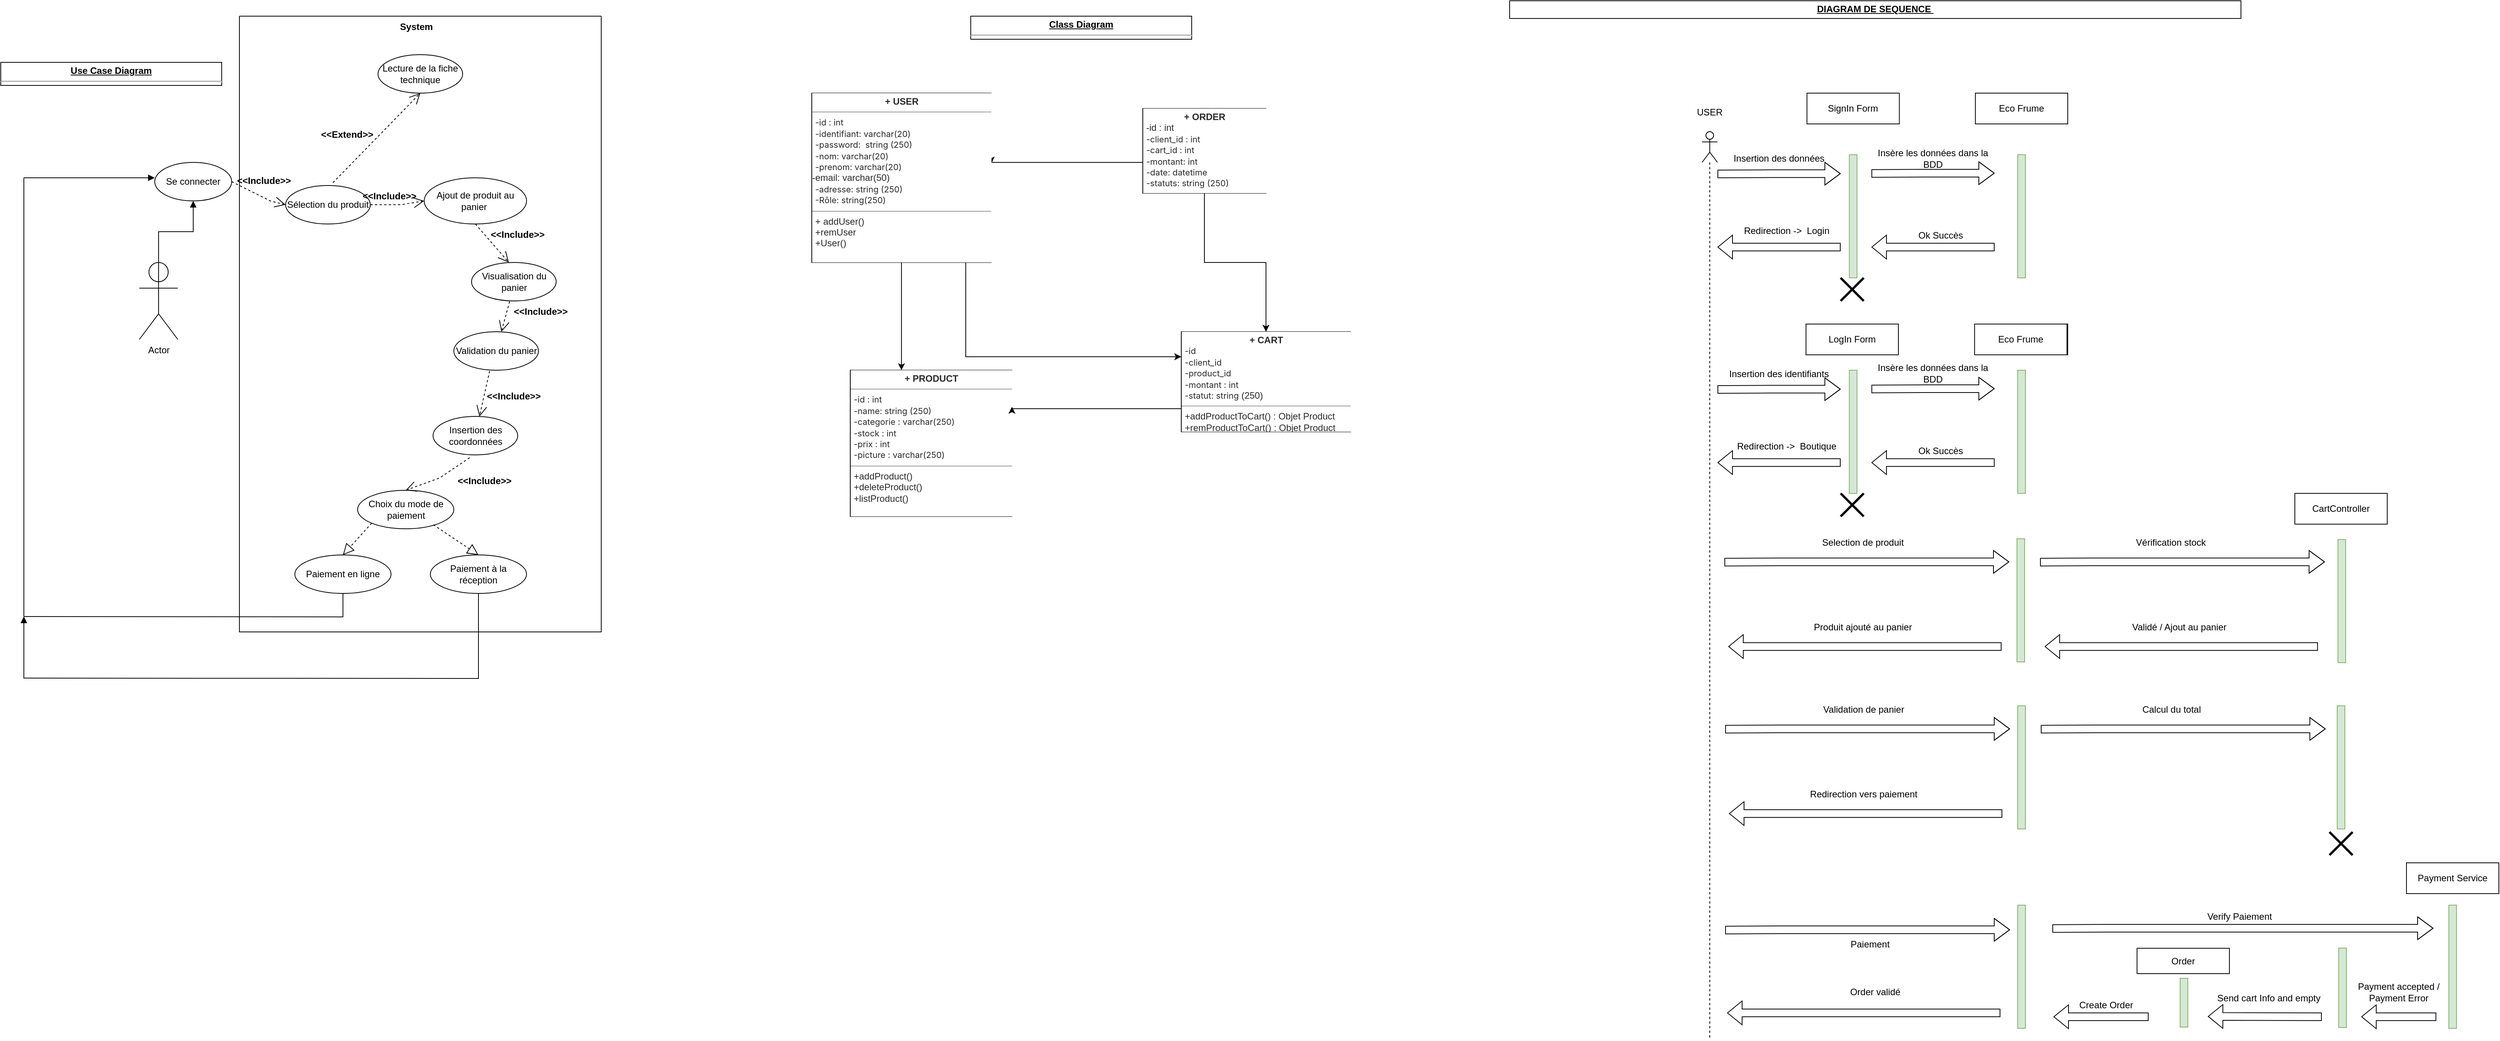 <mxfile>
    <diagram name="Page-1" id="rXNa6as-9l6Iz-WgA0iw">
        <mxGraphModel dx="2152" dy="462" grid="1" gridSize="10" guides="1" tooltips="1" connect="1" arrows="1" fold="1" page="1" pageScale="1" pageWidth="827" pageHeight="1169" math="0" shadow="0">
            <root>
                <mxCell id="0"/>
                <mxCell id="1" parent="0"/>
                <mxCell id="fHFDF4BuGWOHp9ei81d--2" value="Actor" style="shape=umlActor;verticalLabelPosition=bottom;verticalAlign=top;html=1;" parent="1" vertex="1">
                    <mxGeometry x="-610" y="390" width="50" height="100" as="geometry"/>
                </mxCell>
                <mxCell id="fHFDF4BuGWOHp9ei81d--3" value="Se connecter" style="ellipse;whiteSpace=wrap;html=1;" parent="1" vertex="1">
                    <mxGeometry x="-590" y="260" width="100" height="50" as="geometry"/>
                </mxCell>
                <mxCell id="fHFDF4BuGWOHp9ei81d--4" value="" style="endArrow=block;endFill=1;html=1;edgeStyle=orthogonalEdgeStyle;align=left;verticalAlign=top;rounded=0;entryX=0.5;entryY=1;entryDx=0;entryDy=0;exitX=0.5;exitY=0.5;exitDx=0;exitDy=0;exitPerimeter=0;" parent="1" source="fHFDF4BuGWOHp9ei81d--2" target="fHFDF4BuGWOHp9ei81d--3" edge="1">
                    <mxGeometry x="1" y="-509" relative="1" as="geometry">
                        <mxPoint x="-580" y="540" as="sourcePoint"/>
                        <mxPoint x="-420" y="540" as="targetPoint"/>
                        <mxPoint x="370" y="-159" as="offset"/>
                    </mxGeometry>
                </mxCell>
                <mxCell id="fHFDF4BuGWOHp9ei81d--6" value="" style="swimlane;startSize=0;fontStyle=1" parent="1" vertex="1">
                    <mxGeometry x="-480" y="70" width="470" height="800" as="geometry"/>
                </mxCell>
                <mxCell id="fHFDF4BuGWOHp9ei81d--7" value="&lt;&lt;Include&gt;&gt;" style="text;align=center;fontStyle=1;verticalAlign=middle;spacingLeft=3;spacingRight=3;strokeColor=none;rotatable=0;points=[[0,0.5],[1,0.5]];portConstraint=eastwest;" parent="fHFDF4BuGWOHp9ei81d--6" vertex="1">
                    <mxGeometry x="-8" y="200" width="80" height="26" as="geometry"/>
                </mxCell>
                <mxCell id="fHFDF4BuGWOHp9ei81d--8" value="System" style="text;align=center;fontStyle=1;verticalAlign=middle;spacingLeft=3;spacingRight=3;strokeColor=none;rotatable=0;points=[[0,0.5],[1,0.5]];portConstraint=eastwest;" parent="fHFDF4BuGWOHp9ei81d--6" vertex="1">
                    <mxGeometry x="190" width="80" height="26" as="geometry"/>
                </mxCell>
                <mxCell id="fHFDF4BuGWOHp9ei81d--9" value="Ajout de produit au panier&amp;nbsp;" style="ellipse;whiteSpace=wrap;html=1;" parent="fHFDF4BuGWOHp9ei81d--6" vertex="1">
                    <mxGeometry x="240" y="210" width="133" height="60" as="geometry"/>
                </mxCell>
                <mxCell id="fHFDF4BuGWOHp9ei81d--10" value="Visualisation du panier" style="ellipse;whiteSpace=wrap;html=1;" parent="fHFDF4BuGWOHp9ei81d--6" vertex="1">
                    <mxGeometry x="301.5" y="320" width="110" height="50" as="geometry"/>
                </mxCell>
                <mxCell id="fHFDF4BuGWOHp9ei81d--11" value="Validation du panier" style="ellipse;whiteSpace=wrap;html=1;" parent="fHFDF4BuGWOHp9ei81d--6" vertex="1">
                    <mxGeometry x="278.5" y="410" width="110" height="50" as="geometry"/>
                </mxCell>
                <mxCell id="fHFDF4BuGWOHp9ei81d--12" value="Insertion des coordonnées" style="ellipse;whiteSpace=wrap;html=1;" parent="fHFDF4BuGWOHp9ei81d--6" vertex="1">
                    <mxGeometry x="251.5" y="520" width="110" height="50" as="geometry"/>
                </mxCell>
                <mxCell id="fHFDF4BuGWOHp9ei81d--13" value="&lt;&lt;Extend&gt;&gt;" style="text;align=center;fontStyle=1;verticalAlign=middle;spacingLeft=3;spacingRight=3;strokeColor=none;rotatable=0;points=[[0,0.5],[1,0.5]];portConstraint=eastwest;" parent="fHFDF4BuGWOHp9ei81d--6" vertex="1">
                    <mxGeometry x="100" y="140" width="80" height="26" as="geometry"/>
                </mxCell>
                <mxCell id="fHFDF4BuGWOHp9ei81d--14" value="Lecture de la fiche technique" style="ellipse;whiteSpace=wrap;html=1;" parent="fHFDF4BuGWOHp9ei81d--6" vertex="1">
                    <mxGeometry x="180" y="50" width="110" height="50" as="geometry"/>
                </mxCell>
                <mxCell id="fHFDF4BuGWOHp9ei81d--15" value="" style="endArrow=open;endSize=12;dashed=1;html=1;rounded=0;entryX=0.5;entryY=1;entryDx=0;entryDy=0;exitX=0.559;exitY=-0.073;exitDx=0;exitDy=0;exitPerimeter=0;" parent="fHFDF4BuGWOHp9ei81d--6" source="fHFDF4BuGWOHp9ei81d--20" target="fHFDF4BuGWOHp9ei81d--14" edge="1">
                    <mxGeometry x="-1" y="616" width="160" relative="1" as="geometry">
                        <mxPoint x="338.5" y="180" as="sourcePoint"/>
                        <mxPoint x="240" y="145" as="targetPoint"/>
                        <mxPoint x="638" y="-140" as="offset"/>
                    </mxGeometry>
                </mxCell>
                <mxCell id="fHFDF4BuGWOHp9ei81d--16" value="&lt;&lt;Include&gt;&gt;" style="text;align=center;fontStyle=1;verticalAlign=middle;spacingLeft=3;spacingRight=3;strokeColor=none;rotatable=0;points=[[0,0.5],[1,0.5]];portConstraint=eastwest;" parent="fHFDF4BuGWOHp9ei81d--6" vertex="1">
                    <mxGeometry x="351.5" y="370" width="80" height="26" as="geometry"/>
                </mxCell>
                <mxCell id="fHFDF4BuGWOHp9ei81d--17" value="&lt;&lt;Include&gt;&gt;" style="text;align=center;fontStyle=1;verticalAlign=middle;spacingLeft=3;spacingRight=3;strokeColor=none;rotatable=0;points=[[0,0.5],[1,0.5]];portConstraint=eastwest;" parent="fHFDF4BuGWOHp9ei81d--6" vertex="1">
                    <mxGeometry x="316.5" y="480" width="80" height="26" as="geometry"/>
                </mxCell>
                <mxCell id="fHFDF4BuGWOHp9ei81d--18" value="&lt;&lt;Include&gt;&gt;" style="text;align=center;fontStyle=1;verticalAlign=middle;spacingLeft=3;spacingRight=3;strokeColor=none;rotatable=0;points=[[0,0.5],[1,0.5]];portConstraint=eastwest;" parent="fHFDF4BuGWOHp9ei81d--6" vertex="1">
                    <mxGeometry x="278.5" y="590" width="80" height="26" as="geometry"/>
                </mxCell>
                <mxCell id="fHFDF4BuGWOHp9ei81d--19" value="Choix du mode de paiement" style="ellipse;whiteSpace=wrap;html=1;" parent="fHFDF4BuGWOHp9ei81d--6" vertex="1">
                    <mxGeometry x="153.5" y="616" width="125" height="50" as="geometry"/>
                </mxCell>
                <mxCell id="fHFDF4BuGWOHp9ei81d--20" value="Sélection du produit" style="ellipse;whiteSpace=wrap;html=1;" parent="fHFDF4BuGWOHp9ei81d--6" vertex="1">
                    <mxGeometry x="60" y="220" width="110" height="50" as="geometry"/>
                </mxCell>
                <mxCell id="fHFDF4BuGWOHp9ei81d--21" value="&lt;&lt;Include&gt;&gt;" style="text;align=center;fontStyle=1;verticalAlign=middle;spacingLeft=3;spacingRight=3;strokeColor=none;rotatable=0;points=[[0,0.5],[1,0.5]];portConstraint=eastwest;" parent="fHFDF4BuGWOHp9ei81d--6" vertex="1">
                    <mxGeometry x="170" y="230" width="50" height="6" as="geometry"/>
                </mxCell>
                <mxCell id="fHFDF4BuGWOHp9ei81d--22" value="Paiement en ligne" style="ellipse;whiteSpace=wrap;html=1;" parent="fHFDF4BuGWOHp9ei81d--6" vertex="1">
                    <mxGeometry x="72" y="700" width="125" height="50" as="geometry"/>
                </mxCell>
                <mxCell id="fHFDF4BuGWOHp9ei81d--23" value="Paiement à la réception" style="ellipse;whiteSpace=wrap;html=1;" parent="fHFDF4BuGWOHp9ei81d--6" vertex="1">
                    <mxGeometry x="248" y="700" width="125" height="50" as="geometry"/>
                </mxCell>
                <mxCell id="fHFDF4BuGWOHp9ei81d--24" value="" style="endArrow=none;html=1;edgeStyle=orthogonalEdgeStyle;rounded=0;entryX=0.5;entryY=1;entryDx=0;entryDy=0;" parent="fHFDF4BuGWOHp9ei81d--6" target="fHFDF4BuGWOHp9ei81d--22" edge="1">
                    <mxGeometry relative="1" as="geometry">
                        <mxPoint x="-280" y="780" as="sourcePoint"/>
                        <mxPoint x="137" y="780" as="targetPoint"/>
                    </mxGeometry>
                </mxCell>
                <mxCell id="fHFDF4BuGWOHp9ei81d--25" value="" style="endArrow=block;dashed=1;endFill=0;endSize=12;html=1;rounded=0;entryX=0.5;entryY=0;entryDx=0;entryDy=0;exitX=0;exitY=1;exitDx=0;exitDy=0;" parent="fHFDF4BuGWOHp9ei81d--6" source="fHFDF4BuGWOHp9ei81d--19" target="fHFDF4BuGWOHp9ei81d--22" edge="1">
                    <mxGeometry width="160" relative="1" as="geometry">
                        <mxPoint x="54.5" y="680" as="sourcePoint"/>
                        <mxPoint x="214.5" y="680" as="targetPoint"/>
                    </mxGeometry>
                </mxCell>
                <mxCell id="fHFDF4BuGWOHp9ei81d--26" value="" style="endArrow=block;dashed=1;endFill=0;endSize=12;html=1;rounded=0;entryX=0.5;entryY=0;entryDx=0;entryDy=0;exitX=0.787;exitY=0.895;exitDx=0;exitDy=0;exitPerimeter=0;" parent="fHFDF4BuGWOHp9ei81d--6" source="fHFDF4BuGWOHp9ei81d--19" target="fHFDF4BuGWOHp9ei81d--23" edge="1">
                    <mxGeometry width="160" relative="1" as="geometry">
                        <mxPoint x="181.241" y="668.449" as="sourcePoint"/>
                        <mxPoint x="144.5" y="710" as="targetPoint"/>
                    </mxGeometry>
                </mxCell>
                <mxCell id="fHFDF4BuGWOHp9ei81d--27" value="" style="endArrow=open;endSize=12;dashed=1;html=1;rounded=0;exitX=1;exitY=0.5;exitDx=0;exitDy=0;entryX=0;entryY=0.5;entryDx=0;entryDy=0;" parent="fHFDF4BuGWOHp9ei81d--6" source="fHFDF4BuGWOHp9ei81d--20" target="fHFDF4BuGWOHp9ei81d--9" edge="1">
                    <mxGeometry x="0.209" y="-22" width="160" relative="1" as="geometry">
                        <mxPoint x="91.5" y="340" as="sourcePoint"/>
                        <mxPoint x="251.5" y="340" as="targetPoint"/>
                        <Array as="points">
                            <mxPoint x="210" y="245"/>
                        </Array>
                        <mxPoint as="offset"/>
                    </mxGeometry>
                </mxCell>
                <mxCell id="fHFDF4BuGWOHp9ei81d--28" value="" style="endArrow=open;endSize=12;dashed=1;html=1;rounded=0;exitX=0.5;exitY=1;exitDx=0;exitDy=0;entryX=0.441;entryY=0;entryDx=0;entryDy=0;entryPerimeter=0;" parent="fHFDF4BuGWOHp9ei81d--6" source="fHFDF4BuGWOHp9ei81d--9" target="fHFDF4BuGWOHp9ei81d--10" edge="1">
                    <mxGeometry width="160" relative="1" as="geometry">
                        <mxPoint x="213" y="300" as="sourcePoint"/>
                        <mxPoint x="373" y="300" as="targetPoint"/>
                    </mxGeometry>
                </mxCell>
                <mxCell id="fHFDF4BuGWOHp9ei81d--29" value="" style="endArrow=open;endSize=12;dashed=1;html=1;rounded=0;exitX=0.45;exitY=1.013;exitDx=0;exitDy=0;entryX=0.441;entryY=0;entryDx=0;entryDy=0;entryPerimeter=0;exitPerimeter=0;" parent="fHFDF4BuGWOHp9ei81d--6" source="fHFDF4BuGWOHp9ei81d--10" edge="1">
                    <mxGeometry width="160" relative="1" as="geometry">
                        <mxPoint x="296.75" y="360" as="sourcePoint"/>
                        <mxPoint x="340.26" y="410" as="targetPoint"/>
                    </mxGeometry>
                </mxCell>
                <mxCell id="fHFDF4BuGWOHp9ei81d--30" value="&lt;&lt;Include&gt;&gt;" style="text;align=center;fontStyle=1;verticalAlign=middle;spacingLeft=3;spacingRight=3;strokeColor=none;rotatable=0;points=[[0,0.5],[1,0.5]];portConstraint=eastwest;" parent="fHFDF4BuGWOHp9ei81d--6" vertex="1">
                    <mxGeometry x="321.5" y="270" width="80" height="26" as="geometry"/>
                </mxCell>
                <mxCell id="fHFDF4BuGWOHp9ei81d--31" value="" style="endArrow=open;endSize=12;dashed=1;html=1;rounded=0;entryX=0.548;entryY=0.006;entryDx=0;entryDy=0;entryPerimeter=0;exitX=0.423;exitY=1.021;exitDx=0;exitDy=0;exitPerimeter=0;" parent="fHFDF4BuGWOHp9ei81d--6" source="fHFDF4BuGWOHp9ei81d--11" target="fHFDF4BuGWOHp9ei81d--12" edge="1">
                    <mxGeometry width="160" relative="1" as="geometry">
                        <mxPoint x="-50" y="570" as="sourcePoint"/>
                        <mxPoint x="110" y="570" as="targetPoint"/>
                    </mxGeometry>
                </mxCell>
                <mxCell id="fHFDF4BuGWOHp9ei81d--32" value="" style="endArrow=open;endSize=12;dashed=1;html=1;rounded=0;entryX=0.5;entryY=0;entryDx=0;entryDy=0;exitX=0.433;exitY=1.073;exitDx=0;exitDy=0;exitPerimeter=0;" parent="fHFDF4BuGWOHp9ei81d--6" source="fHFDF4BuGWOHp9ei81d--12" target="fHFDF4BuGWOHp9ei81d--19" edge="1">
                    <mxGeometry width="160" relative="1" as="geometry">
                        <mxPoint x="67" y="580" as="sourcePoint"/>
                        <mxPoint x="227" y="580" as="targetPoint"/>
                        <Array as="points">
                            <mxPoint x="260" y="600"/>
                        </Array>
                    </mxGeometry>
                </mxCell>
                <mxCell id="fHFDF4BuGWOHp9ei81d--33" value="&lt;p style=&quot;margin:0px;margin-top:4px;text-align:center;text-decoration:underline;&quot;&gt;&lt;b&gt;Use Case Diagram&lt;/b&gt;&lt;/p&gt;&lt;hr&gt;&lt;span style=&quot;color: rgba(0, 0, 0, 0); font-family: monospace; font-size: 0px;&quot;&gt;%3CmxGraphModel%3E%3Croot%3E%3CmxCell%20id%3D%220%22%2F%3E%3CmxCell%20id%3D%221%22%20parent%3D%220%22%2F%3E%3CmxCell%20id%3D%222%22%20value%3D%22%26lt%3B%26lt%3BInclude%26gt%3B%26gt%3B%22%20style%3D%22text%3Balign%3Dcenter%3BfontStyle%3D1%3BverticalAlign%3Dmiddle%3BspacingLeft%3D3%3BspacingRight%3D3%3BstrokeColor%3Dnone%3Brotatable%3D0%3Bpoints%3D%5B%5B0%2C0.5%5D%2C%5B1%2C0.5%5D%5D%3BportConstraint%3Deastwest%3B%22%20vertex%3D%221%22%20parent%3D%221%22%3E%3CmxGeometry%20x%3D%22-128.5%22%20y%3D%22440%22%20width%3D%2280%22%20height%3D%2226%22%20as%3D%22geometry%22%2F%3E%3C%2FmxCell%3E%3C%2Froot%3E%3C%2FmxGraphModel%3Er&lt;/span&gt;&lt;p style=&quot;margin:0px;margin-left:8px;&quot;&gt;&lt;span style=&quot;color: rgba(0, 0, 0, 0); font-family: monospace; font-size: 0px;&quot;&gt;%3CmxGraphModel%3E%3Croot%3E%3CmxCell%20id%3D%220%22%2F%3E%3CmxCell%20id%3D%221%22%20parent%3D%220%22%2F%3E%3CmxCell%20id%3D%222%22%20value%3D%22%26lt%3B%26lt%3BInclude%26gt%3B%26gt%3B%22%20style%3D%22text%3Balign%3Dcenter%3BfontStyle%3D1%3BverticalAlign%3Dmiddle%3BspacingLeft%3D3%3BspacingRight%3D3%3BstrokeColor%3Dnone%3Brotatable%3D0%3Bpoints%3D%5B%5B0%2C0.5%5D%2C%5B1%2C0.5%5D%5D%3BportConstraint%3Deastwest%3B%22%20vertex%3D%221%22%20parent%3D%221%22%3E%3CmxGeometry%20x%3D%22-128.5%22%20y%3D%22440%22%20width%3D%2280%22%20height%3D%2226%22%20as%3D%22geometry%22%2F%3E%3C%2FmxCell%3E%3C%2Froot%3E%3C%2FmxGraphModel%3E&lt;/span&gt;&lt;br&gt;&lt;/p&gt;" style="verticalAlign=top;align=left;overflow=fill;fontSize=12;fontFamily=Helvetica;html=1;" parent="1" vertex="1">
                    <mxGeometry x="-790" y="130" width="287" height="30" as="geometry"/>
                </mxCell>
                <mxCell id="fHFDF4BuGWOHp9ei81d--34" value="" style="endArrow=none;html=1;edgeStyle=orthogonalEdgeStyle;rounded=0;" parent="1" edge="1">
                    <mxGeometry relative="1" as="geometry">
                        <mxPoint x="-760" y="850" as="sourcePoint"/>
                        <mxPoint x="-760" y="280" as="targetPoint"/>
                    </mxGeometry>
                </mxCell>
                <mxCell id="fHFDF4BuGWOHp9ei81d--35" value="" style="endArrow=block;endFill=1;html=1;edgeStyle=orthogonalEdgeStyle;align=left;verticalAlign=top;rounded=0;" parent="1" edge="1">
                    <mxGeometry x="-0.765" y="-20" relative="1" as="geometry">
                        <mxPoint x="-760" y="280" as="sourcePoint"/>
                        <mxPoint x="-590" y="280" as="targetPoint"/>
                        <mxPoint as="offset"/>
                    </mxGeometry>
                </mxCell>
                <mxCell id="fHFDF4BuGWOHp9ei81d--36" value="" style="endArrow=none;html=1;edgeStyle=orthogonalEdgeStyle;rounded=0;entryX=0.5;entryY=1;entryDx=0;entryDy=0;" parent="1" target="fHFDF4BuGWOHp9ei81d--23" edge="1">
                    <mxGeometry relative="1" as="geometry">
                        <mxPoint x="-760" y="930" as="sourcePoint"/>
                        <mxPoint x="-140" y="950" as="targetPoint"/>
                    </mxGeometry>
                </mxCell>
                <mxCell id="fHFDF4BuGWOHp9ei81d--37" value="" style="endArrow=block;endFill=1;html=1;edgeStyle=orthogonalEdgeStyle;align=left;verticalAlign=top;rounded=0;" parent="1" edge="1">
                    <mxGeometry x="-1" relative="1" as="geometry">
                        <mxPoint x="-755" y="930" as="sourcePoint"/>
                        <mxPoint x="-760" y="850" as="targetPoint"/>
                        <Array as="points">
                            <mxPoint x="-760" y="930"/>
                        </Array>
                    </mxGeometry>
                </mxCell>
                <mxCell id="fHFDF4BuGWOHp9ei81d--38" value="" style="endArrow=open;endSize=12;dashed=1;html=1;rounded=0;exitX=1;exitY=0.5;exitDx=0;exitDy=0;entryX=0;entryY=0.5;entryDx=0;entryDy=0;" parent="1" source="fHFDF4BuGWOHp9ei81d--3" target="fHFDF4BuGWOHp9ei81d--20" edge="1">
                    <mxGeometry width="160" relative="1" as="geometry">
                        <mxPoint x="-660" y="480" as="sourcePoint"/>
                        <mxPoint x="-500" y="480" as="targetPoint"/>
                        <Array as="points">
                            <mxPoint x="-440" y="310"/>
                        </Array>
                    </mxGeometry>
                </mxCell>
                <mxCell id="fHFDF4BuGWOHp9ei81d--41" value="&lt;p style=&quot;margin:0px;margin-top:4px;text-align:center;text-decoration:underline;&quot;&gt;&lt;b&gt;Class Diagram&lt;/b&gt;&lt;/p&gt;&lt;hr&gt;&lt;span style=&quot;color: rgba(0, 0, 0, 0); font-family: monospace; font-size: 0px;&quot;&gt;%3CmxGraphModel%3E%3Croot%3E%3CmxCell%20id%3D%220%22%2F%3E%3CmxCell%20id%3D%221%22%20parent%3D%220%22%2F%3E%3CmxCell%20id%3D%222%22%20value%3D%22%26lt%3B%26lt%3BInclude%26gt%3B%26gt%3B%22%20style%3D%22text%3Balign%3Dcenter%3BfontStyle%3D1%3BverticalAlign%3Dmiddle%3BspacingLeft%3D3%3BspacingRight%3D3%3BstrokeColor%3Dnone%3Brotatable%3D0%3Bpoints%3D%5B%5B0%2C0.5%5D%2C%5B1%2C0.5%5D%5D%3BportConstraint%3Deastwest%3B%22%20vertex%3D%221%22%20parent%3D%221%22%3E%3CmxGeometry%20x%3D%22-128.5%22%20y%3D%22440%22%20width%3D%2280%22%20height%3D%2226%22%20as%3D%22geometry%22%2F%3E%3C%2FmxCell%3E%3C%2Froot%3E%3C%2FmxGraphModel%3Er&lt;/span&gt;&lt;p style=&quot;margin:0px;margin-left:8px;&quot;&gt;&lt;span style=&quot;color: rgba(0, 0, 0, 0); font-family: monospace; font-size: 0px;&quot;&gt;%3CmxGraphModel%3E%3Croot%3E%3CmxCell%20id%3D%220%22%2F%3E%3CmxCell%20id%3D%221%22%20parent%3D%220%22%2F%3E%3CmxCell%20id%3D%222%22%20value%3D%22%26lt%3B%26lt%3BInclude%26gt%3B%26gt%3B%22%20style%3D%22text%3Balign%3Dcenter%3BfontStyle%3D1%3BverticalAlign%3Dmiddle%3BspacingLeft%3D3%3BspacingRight%3D3%3BstrokeColor%3Dnone%3Brotatable%3D0%3Bpoints%3D%5B%5B0%2C0.5%5D%2C%5B1%2C0.5%5D%5D%3BportConstraint%3Deastwest%3B%22%20vertex%3D%221%22%20parent%3D%221%22%3E%3CmxGeometry%20x%3D%22-128.5%22%20y%3D%22440%22%20width%3D%2280%22%20height%3D%2226%22%20as%3D%22geometry%22%2F%3E%3C%2FmxCell%3E%3C%2Froot%3E%3C%2FmxGraphModel%3E&lt;/span&gt;&lt;br&gt;&lt;/p&gt;" style="verticalAlign=top;align=left;overflow=fill;fontSize=12;fontFamily=Helvetica;html=1;" parent="1" vertex="1">
                    <mxGeometry x="470" y="70" width="287" height="30" as="geometry"/>
                </mxCell>
                <mxCell id="fHFDF4BuGWOHp9ei81d--52" style="edgeStyle=orthogonalEdgeStyle;rounded=0;orthogonalLoop=1;jettySize=auto;html=1;" parent="1" source="fHFDF4BuGWOHp9ei81d--42" target="fHFDF4BuGWOHp9ei81d--49" edge="1">
                    <mxGeometry relative="1" as="geometry"/>
                </mxCell>
                <mxCell id="fHFDF4BuGWOHp9ei81d--53" style="edgeStyle=orthogonalEdgeStyle;rounded=0;orthogonalLoop=1;jettySize=auto;html=1;entryX=1.001;entryY=0.416;entryDx=0;entryDy=0;entryPerimeter=0;" parent="1" source="fHFDF4BuGWOHp9ei81d--42" target="fHFDF4BuGWOHp9ei81d--45" edge="1">
                    <mxGeometry relative="1" as="geometry">
                        <mxPoint x="503.5" y="260" as="targetPoint"/>
                        <Array as="points">
                            <mxPoint x="496.5" y="260"/>
                        </Array>
                    </mxGeometry>
                </mxCell>
                <mxCell id="fHFDF4BuGWOHp9ei81d--42" value="&lt;p style=&quot;margin:0px;margin-top:4px;text-align:center;&quot;&gt;&lt;b&gt;+ ORDER&lt;/b&gt;&lt;/p&gt;&lt;p style=&quot;border-color: var(--border-color); margin: 0px 0px 0px 4px;&quot;&gt;-id : int&lt;/p&gt;&lt;p style=&quot;border-color: var(--border-color); margin: 0px 0px 0px 4px;&quot;&gt;&lt;span style=&quot;border-color: var(--border-color); font-family: -apple-system, BlinkMacSystemFont, &amp;quot;Segoe UI&amp;quot;, system-ui, &amp;quot;Apple Color Emoji&amp;quot;, &amp;quot;Segoe UI Emoji&amp;quot;, &amp;quot;Segoe UI Web&amp;quot;, sans-serif; font-size: 11px;&quot;&gt;-client_id : int&lt;/span&gt;&lt;/p&gt;&lt;p style=&quot;border-color: var(--border-color); margin: 0px 0px 0px 4px;&quot;&gt;&lt;span style=&quot;border-color: var(--border-color); font-family: -apple-system, BlinkMacSystemFont, &amp;quot;Segoe UI&amp;quot;, system-ui, &amp;quot;Apple Color Emoji&amp;quot;, &amp;quot;Segoe UI Emoji&amp;quot;, &amp;quot;Segoe UI Web&amp;quot;, sans-serif; font-size: 11px;&quot;&gt;-cart_id : int&lt;/span&gt;&lt;/p&gt;&lt;p style=&quot;border-color: var(--border-color); margin: 0px 0px 0px 4px;&quot;&gt;&lt;span style=&quot;border-color: var(--border-color); font-family: -apple-system, BlinkMacSystemFont, &amp;quot;Segoe UI&amp;quot;, system-ui, &amp;quot;Apple Color Emoji&amp;quot;, &amp;quot;Segoe UI Emoji&amp;quot;, &amp;quot;Segoe UI Web&amp;quot;, sans-serif; font-size: 11px;&quot;&gt;-montant: int&lt;/span&gt;&lt;/p&gt;&lt;p style=&quot;border-color: var(--border-color); margin: 0px 0px 0px 4px;&quot;&gt;&lt;font face=&quot;-apple-system, BlinkMacSystemFont, Segoe UI, system-ui, Apple Color Emoji, Segoe UI Emoji, Segoe UI Web, sans-serif&quot;&gt;&lt;span style=&quot;font-size: 11px;&quot;&gt;-date: datetime&lt;/span&gt;&lt;/font&gt;&lt;/p&gt;&lt;p style=&quot;border-color: var(--border-color); margin: 0px 0px 0px 4px;&quot;&gt;&lt;font face=&quot;-apple-system, BlinkMacSystemFont, Segoe UI, system-ui, Apple Color Emoji, Segoe UI Emoji, Segoe UI Web, sans-serif&quot;&gt;&lt;span style=&quot;font-size: 11px;&quot;&gt;-statuts: string (250)&lt;/span&gt;&lt;/font&gt;&lt;/p&gt;" style="verticalAlign=top;align=left;overflow=fill;fontSize=12;fontFamily=Helvetica;html=1;labelBackgroundColor=#FFFFFF;fontColor=#292929;" parent="1" vertex="1">
                    <mxGeometry x="693.5" y="190" width="160" height="110" as="geometry"/>
                </mxCell>
                <mxCell id="fHFDF4BuGWOHp9ei81d--54" style="edgeStyle=orthogonalEdgeStyle;rounded=0;orthogonalLoop=1;jettySize=auto;html=1;" parent="1" source="fHFDF4BuGWOHp9ei81d--45" target="fHFDF4BuGWOHp9ei81d--48" edge="1">
                    <mxGeometry relative="1" as="geometry">
                        <mxPoint x="380.5" y="530" as="targetPoint"/>
                        <Array as="points">
                            <mxPoint x="380.5" y="550"/>
                            <mxPoint x="380.5" y="550"/>
                        </Array>
                    </mxGeometry>
                </mxCell>
                <mxCell id="fHFDF4BuGWOHp9ei81d--55" style="edgeStyle=orthogonalEdgeStyle;rounded=0;orthogonalLoop=1;jettySize=auto;html=1;exitX=0.75;exitY=1;exitDx=0;exitDy=0;entryX=0;entryY=0.25;entryDx=0;entryDy=0;" parent="1" source="fHFDF4BuGWOHp9ei81d--45" target="fHFDF4BuGWOHp9ei81d--49" edge="1">
                    <mxGeometry relative="1" as="geometry">
                        <Array as="points">
                            <mxPoint x="463.5" y="390"/>
                            <mxPoint x="463.5" y="513"/>
                        </Array>
                    </mxGeometry>
                </mxCell>
                <mxCell id="fHFDF4BuGWOHp9ei81d--45" value="&lt;p style=&quot;margin:0px;margin-top:4px;text-align:center;&quot;&gt;&lt;b&gt;+ USER&lt;/b&gt;&lt;/p&gt;&lt;hr size=&quot;1&quot;&gt;&lt;p style=&quot;margin:0px;margin-left:4px;&quot;&gt;&lt;span style=&quot;font-family: -apple-system, BlinkMacSystemFont, &amp;quot;Segoe UI&amp;quot;, system-ui, &amp;quot;Apple Color Emoji&amp;quot;, &amp;quot;Segoe UI Emoji&amp;quot;, &amp;quot;Segoe UI Web&amp;quot;, sans-serif; font-size: 11px;&quot;&gt;-id : int&lt;/span&gt;&lt;/p&gt;&lt;p style=&quot;margin:0px;margin-left:4px;&quot;&gt;&lt;span style=&quot;font-family: -apple-system, BlinkMacSystemFont, &amp;quot;Segoe UI&amp;quot;, system-ui, &amp;quot;Apple Color Emoji&amp;quot;, &amp;quot;Segoe UI Emoji&amp;quot;, &amp;quot;Segoe UI Web&amp;quot;, sans-serif; font-size: 11px;&quot;&gt;-identifiant: varchar(20)&lt;/span&gt;&lt;/p&gt;&lt;p style=&quot;margin:0px;margin-left:4px;&quot;&gt;&lt;span style=&quot;font-family: -apple-system, BlinkMacSystemFont, &amp;quot;Segoe UI&amp;quot;, system-ui, &amp;quot;Apple Color Emoji&amp;quot;, &amp;quot;Segoe UI Emoji&amp;quot;, &amp;quot;Segoe UI Web&amp;quot;, sans-serif; font-size: 11px;&quot;&gt;-password:&amp;nbsp; string (250)&lt;/span&gt;&lt;/p&gt;&lt;p style=&quot;margin:0px;margin-left:4px;&quot;&gt;&lt;span style=&quot;font-family: -apple-system, BlinkMacSystemFont, &amp;quot;Segoe UI&amp;quot;, system-ui, &amp;quot;Apple Color Emoji&amp;quot;, &amp;quot;Segoe UI Emoji&amp;quot;, &amp;quot;Segoe UI Web&amp;quot;, sans-serif; font-size: 11px;&quot;&gt;-nom: varchar(20)&lt;/span&gt;&lt;/p&gt;&lt;p style=&quot;margin:0px;margin-left:4px;&quot;&gt;&lt;font face=&quot;-apple-system, BlinkMacSystemFont, Segoe UI, system-ui, Apple Color Emoji, Segoe UI Emoji, Segoe UI Web, sans-serif&quot;&gt;&lt;span style=&quot;font-size: 11px;&quot;&gt;-prenom: varchar(20)&lt;/span&gt;&lt;/font&gt;&lt;/p&gt;-email: varchar(50)&lt;p style=&quot;margin:0px;margin-left:4px;&quot;&gt;&lt;span style=&quot;font-family: -apple-system, BlinkMacSystemFont, &amp;quot;Segoe UI&amp;quot;, system-ui, &amp;quot;Apple Color Emoji&amp;quot;, &amp;quot;Segoe UI Emoji&amp;quot;, &amp;quot;Segoe UI Web&amp;quot;, sans-serif; font-size: 11px;&quot;&gt;-adresse: string (250)&lt;/span&gt;&lt;/p&gt;&lt;p style=&quot;margin:0px;margin-left:4px;&quot;&gt;&lt;span style=&quot;font-family: -apple-system, BlinkMacSystemFont, &amp;quot;Segoe UI&amp;quot;, system-ui, &amp;quot;Apple Color Emoji&amp;quot;, &amp;quot;Segoe UI Emoji&amp;quot;, &amp;quot;Segoe UI Web&amp;quot;, sans-serif; font-size: 11px;&quot;&gt;-Rôle: string(250)&amp;nbsp;&lt;/span&gt;&lt;/p&gt;&lt;hr size=&quot;1&quot;&gt;&lt;p style=&quot;margin:0px;margin-left:4px;&quot;&gt;+ addUser()&amp;nbsp;&lt;/p&gt;&lt;p style=&quot;margin:0px;margin-left:4px;&quot;&gt;+remUser&lt;/p&gt;&lt;p style=&quot;margin:0px;margin-left:4px;&quot;&gt;+User()&lt;/p&gt;" style="verticalAlign=top;align=left;overflow=fill;fontSize=12;fontFamily=Helvetica;html=1;labelBackgroundColor=#FFFFFF;fontColor=#292929;" parent="1" vertex="1">
                    <mxGeometry x="263.5" y="170" width="233" height="220" as="geometry"/>
                </mxCell>
                <mxCell id="fHFDF4BuGWOHp9ei81d--48" value="&lt;p style=&quot;margin:0px;margin-top:4px;text-align:center;&quot;&gt;&lt;b&gt;+ PRODUCT&lt;/b&gt;&lt;/p&gt;&lt;hr size=&quot;1&quot;&gt;&lt;p style=&quot;margin:0px;margin-left:4px;&quot;&gt;&lt;span style=&quot;font-family: -apple-system, BlinkMacSystemFont, &amp;quot;Segoe UI&amp;quot;, system-ui, &amp;quot;Apple Color Emoji&amp;quot;, &amp;quot;Segoe UI Emoji&amp;quot;, &amp;quot;Segoe UI Web&amp;quot;, sans-serif; font-size: 11px;&quot;&gt;-id : int&lt;/span&gt;&lt;/p&gt;&lt;p style=&quot;margin:0px;margin-left:4px;&quot;&gt;&lt;span style=&quot;font-family: -apple-system, BlinkMacSystemFont, &amp;quot;Segoe UI&amp;quot;, system-ui, &amp;quot;Apple Color Emoji&amp;quot;, &amp;quot;Segoe UI Emoji&amp;quot;, &amp;quot;Segoe UI Web&amp;quot;, sans-serif; font-size: 11px;&quot;&gt;-name: string (250)&lt;/span&gt;&lt;/p&gt;&lt;p style=&quot;margin:0px;margin-left:4px;&quot;&gt;&lt;span style=&quot;font-family: -apple-system, BlinkMacSystemFont, &amp;quot;Segoe UI&amp;quot;, system-ui, &amp;quot;Apple Color Emoji&amp;quot;, &amp;quot;Segoe UI Emoji&amp;quot;, &amp;quot;Segoe UI Web&amp;quot;, sans-serif; font-size: 11px;&quot;&gt;-categorie : varchar(250)&lt;/span&gt;&lt;/p&gt;&lt;p style=&quot;margin:0px;margin-left:4px;&quot;&gt;&lt;span style=&quot;font-family: -apple-system, BlinkMacSystemFont, &amp;quot;Segoe UI&amp;quot;, system-ui, &amp;quot;Apple Color Emoji&amp;quot;, &amp;quot;Segoe UI Emoji&amp;quot;, &amp;quot;Segoe UI Web&amp;quot;, sans-serif; font-size: 11px;&quot;&gt;-stock : int&lt;/span&gt;&lt;/p&gt;&lt;p style=&quot;margin:0px;margin-left:4px;&quot;&gt;&lt;span style=&quot;font-family: -apple-system, BlinkMacSystemFont, &amp;quot;Segoe UI&amp;quot;, system-ui, &amp;quot;Apple Color Emoji&amp;quot;, &amp;quot;Segoe UI Emoji&amp;quot;, &amp;quot;Segoe UI Web&amp;quot;, sans-serif; font-size: 11px;&quot;&gt;-prix : int&lt;/span&gt;&lt;/p&gt;&lt;p style=&quot;margin:0px;margin-left:4px;&quot;&gt;&lt;span style=&quot;font-family: -apple-system, BlinkMacSystemFont, &amp;quot;Segoe UI&amp;quot;, system-ui, &amp;quot;Apple Color Emoji&amp;quot;, &amp;quot;Segoe UI Emoji&amp;quot;, &amp;quot;Segoe UI Web&amp;quot;, sans-serif; font-size: 11px;&quot;&gt;-picture : varchar(250)&lt;/span&gt;&lt;/p&gt;&lt;hr size=&quot;1&quot;&gt;&lt;p style=&quot;margin:0px;margin-left:4px;&quot;&gt;+addProduct()&amp;nbsp;&lt;/p&gt;&lt;p style=&quot;margin:0px;margin-left:4px;&quot;&gt;+deleteProduct()&amp;nbsp;&lt;/p&gt;&lt;p style=&quot;margin:0px;margin-left:4px;&quot;&gt;+listProduct()&lt;/p&gt;" style="verticalAlign=top;align=left;overflow=fill;fontSize=12;fontFamily=Helvetica;html=1;labelBackgroundColor=#FFFFFF;fontColor=#292929;" parent="1" vertex="1">
                    <mxGeometry x="313.5" y="530" width="210" height="190" as="geometry"/>
                </mxCell>
                <mxCell id="fHFDF4BuGWOHp9ei81d--51" style="edgeStyle=orthogonalEdgeStyle;rounded=0;orthogonalLoop=1;jettySize=auto;html=1;entryX=1;entryY=0.25;entryDx=0;entryDy=0;" parent="1" source="fHFDF4BuGWOHp9ei81d--49" target="fHFDF4BuGWOHp9ei81d--48" edge="1">
                    <mxGeometry relative="1" as="geometry">
                        <Array as="points">
                            <mxPoint x="524" y="580"/>
                        </Array>
                    </mxGeometry>
                </mxCell>
                <mxCell id="fHFDF4BuGWOHp9ei81d--49" value="&lt;p style=&quot;margin:0px;margin-top:4px;text-align:center;&quot;&gt;&lt;b&gt;+ CART&lt;/b&gt;&lt;/p&gt;&lt;p style=&quot;margin:0px;margin-left:4px;&quot;&gt;&lt;span style=&quot;font-family: -apple-system, BlinkMacSystemFont, &amp;quot;Segoe UI&amp;quot;, system-ui, &amp;quot;Apple Color Emoji&amp;quot;, &amp;quot;Segoe UI Emoji&amp;quot;, &amp;quot;Segoe UI Web&amp;quot;, sans-serif; font-size: 11px;&quot;&gt;-id&lt;/span&gt;&lt;/p&gt;&lt;p style=&quot;margin:0px;margin-left:4px;&quot;&gt;&lt;span style=&quot;font-family: -apple-system, BlinkMacSystemFont, &amp;quot;Segoe UI&amp;quot;, system-ui, &amp;quot;Apple Color Emoji&amp;quot;, &amp;quot;Segoe UI Emoji&amp;quot;, &amp;quot;Segoe UI Web&amp;quot;, sans-serif; font-size: 11px;&quot;&gt;-client_id&lt;/span&gt;&lt;/p&gt;&lt;p style=&quot;margin:0px;margin-left:4px;&quot;&gt;&lt;span style=&quot;font-family: -apple-system, BlinkMacSystemFont, &amp;quot;Segoe UI&amp;quot;, system-ui, &amp;quot;Apple Color Emoji&amp;quot;, &amp;quot;Segoe UI Emoji&amp;quot;, &amp;quot;Segoe UI Web&amp;quot;, sans-serif; font-size: 11px;&quot;&gt;-product_id&lt;/span&gt;&lt;/p&gt;&lt;p style=&quot;margin:0px;margin-left:4px;&quot;&gt;&lt;span style=&quot;font-family: -apple-system, BlinkMacSystemFont, &amp;quot;Segoe UI&amp;quot;, system-ui, &amp;quot;Apple Color Emoji&amp;quot;, &amp;quot;Segoe UI Emoji&amp;quot;, &amp;quot;Segoe UI Web&amp;quot;, sans-serif; font-size: 11px;&quot;&gt;-montant : int&lt;/span&gt;&lt;/p&gt;&lt;p style=&quot;margin:0px;margin-left:4px;&quot;&gt;&lt;span style=&quot;font-family: -apple-system, BlinkMacSystemFont, &amp;quot;Segoe UI&amp;quot;, system-ui, &amp;quot;Apple Color Emoji&amp;quot;, &amp;quot;Segoe UI Emoji&amp;quot;, &amp;quot;Segoe UI Web&amp;quot;, sans-serif; font-size: 11px;&quot;&gt;-statut: string&lt;/span&gt;&amp;nbsp;(250)&lt;/p&gt;&lt;hr size=&quot;1&quot;&gt;&lt;p style=&quot;margin:0px;margin-left:4px;&quot;&gt;+addProductToCart() : Objet Product&lt;/p&gt;&lt;p style=&quot;margin:0px;margin-left:4px;&quot;&gt;+remProductToCart() : Objet Product&lt;/p&gt;&lt;p style=&quot;margin:0px;margin-left:4px;&quot;&gt;+ listCartProduct()&amp;nbsp;&lt;/p&gt;&lt;p style=&quot;margin:0px;margin-left:4px;&quot;&gt;+ emptyCart()&amp;nbsp;&lt;/p&gt;" style="verticalAlign=top;align=left;overflow=fill;fontSize=12;fontFamily=Helvetica;html=1;labelBackgroundColor=#FFFFFF;fontColor=#292929;" parent="1" vertex="1">
                    <mxGeometry x="743.5" y="480" width="220" height="130" as="geometry"/>
                </mxCell>
                <mxCell id="fHFDF4BuGWOHp9ei81d--56" value="&lt;p style=&quot;margin:0px;margin-top:4px;text-align:center;text-decoration:underline;&quot;&gt;&lt;b&gt;DIAGRAM DE SEQUENCE&amp;nbsp;&lt;/b&gt;&lt;/p&gt;" style="verticalAlign=top;align=left;overflow=fill;fontSize=12;fontFamily=Helvetica;html=1;" parent="1" vertex="1">
                    <mxGeometry x="1170" y="50" width="950" height="23" as="geometry"/>
                </mxCell>
                <mxCell id="fHFDF4BuGWOHp9ei81d--137" value="SignIn Form" style="rounded=0;whiteSpace=wrap;html=1;" parent="1" vertex="1">
                    <mxGeometry x="1556.25" y="170" width="120" height="40" as="geometry"/>
                </mxCell>
                <mxCell id="fHFDF4BuGWOHp9ei81d--138" value="" style="html=1;points=[];perimeter=orthogonalPerimeter;fillColor=#d5e8d4;strokeColor=#82b366;" parent="1" vertex="1">
                    <mxGeometry x="1611.25" y="250" width="10" height="160" as="geometry"/>
                </mxCell>
                <mxCell id="fHFDF4BuGWOHp9ei81d--139" value="" style="shape=flexArrow;endArrow=classic;html=1;rounded=0;endWidth=18.462;endSize=6.331;" parent="1" edge="1">
                    <mxGeometry width="50" height="50" relative="1" as="geometry">
                        <mxPoint x="1440" y="275" as="sourcePoint"/>
                        <mxPoint x="1600" y="274.62" as="targetPoint"/>
                        <Array as="points">
                            <mxPoint x="1510" y="274.62"/>
                        </Array>
                    </mxGeometry>
                </mxCell>
                <mxCell id="fHFDF4BuGWOHp9ei81d--140" value="" style="shape=flexArrow;endArrow=classic;html=1;rounded=0;endWidth=18.462;endSize=6.331;" parent="1" edge="1">
                    <mxGeometry width="50" height="50" relative="1" as="geometry">
                        <mxPoint x="1640" y="274.38" as="sourcePoint"/>
                        <mxPoint x="1800" y="274.0" as="targetPoint"/>
                        <Array as="points">
                            <mxPoint x="1710" y="274"/>
                        </Array>
                    </mxGeometry>
                </mxCell>
                <mxCell id="fHFDF4BuGWOHp9ei81d--141" value="" style="html=1;points=[];perimeter=orthogonalPerimeter;fillColor=#d5e8d4;strokeColor=#82b366;" parent="1" vertex="1">
                    <mxGeometry x="1830" y="250" width="10" height="160" as="geometry"/>
                </mxCell>
                <mxCell id="fHFDF4BuGWOHp9ei81d--142" value="Eco Frume" style="rounded=0;whiteSpace=wrap;html=1;" parent="1" vertex="1">
                    <mxGeometry x="1775" y="170" width="120" height="40" as="geometry"/>
                </mxCell>
                <mxCell id="fHFDF4BuGWOHp9ei81d--143" value="" style="shape=flexArrow;endArrow=classic;html=1;rounded=0;" parent="1" edge="1">
                    <mxGeometry width="50" height="50" relative="1" as="geometry">
                        <mxPoint x="1800" y="370" as="sourcePoint"/>
                        <mxPoint x="1640" y="370" as="targetPoint"/>
                    </mxGeometry>
                </mxCell>
                <mxCell id="fHFDF4BuGWOHp9ei81d--144" value="" style="shape=flexArrow;endArrow=classic;html=1;rounded=0;" parent="1" edge="1">
                    <mxGeometry width="50" height="50" relative="1" as="geometry">
                        <mxPoint x="1600" y="370" as="sourcePoint"/>
                        <mxPoint x="1440" y="370" as="targetPoint"/>
                    </mxGeometry>
                </mxCell>
                <mxCell id="fHFDF4BuGWOHp9ei81d--145" value="Insertion des données" style="text;html=1;strokeColor=none;fillColor=none;align=center;verticalAlign=middle;whiteSpace=wrap;rounded=0;" parent="1" vertex="1">
                    <mxGeometry x="1440" y="240" width="160" height="30" as="geometry"/>
                </mxCell>
                <mxCell id="fHFDF4BuGWOHp9ei81d--146" value="Insère les données dans la BDD" style="text;html=1;strokeColor=none;fillColor=none;align=center;verticalAlign=middle;whiteSpace=wrap;rounded=0;" parent="1" vertex="1">
                    <mxGeometry x="1640" y="240" width="160" height="30" as="geometry"/>
                </mxCell>
                <mxCell id="fHFDF4BuGWOHp9ei81d--147" value="Ok Succès" style="text;html=1;strokeColor=none;fillColor=none;align=center;verticalAlign=middle;whiteSpace=wrap;rounded=0;" parent="1" vertex="1">
                    <mxGeometry x="1650" y="340" width="160" height="30" as="geometry"/>
                </mxCell>
                <mxCell id="fHFDF4BuGWOHp9ei81d--148" value="Redirection -&amp;gt;&amp;nbsp; Login" style="text;html=1;strokeColor=none;fillColor=none;align=center;verticalAlign=middle;whiteSpace=wrap;rounded=0;" parent="1" vertex="1">
                    <mxGeometry x="1450" y="334" width="160" height="30" as="geometry"/>
                </mxCell>
                <mxCell id="fHFDF4BuGWOHp9ei81d--150" value="" style="shape=umlDestroy;whiteSpace=wrap;html=1;strokeWidth=3;" parent="1" vertex="1">
                    <mxGeometry x="1600" y="410" width="30" height="30" as="geometry"/>
                </mxCell>
                <mxCell id="fHFDF4BuGWOHp9ei81d--151" value="" style="shape=umlLifeline;participant=umlActor;perimeter=lifelinePerimeter;whiteSpace=wrap;html=1;container=1;collapsible=0;recursiveResize=0;verticalAlign=top;spacingTop=36;outlineConnect=0;" parent="1" vertex="1">
                    <mxGeometry x="1420" y="220" width="20" height="1180" as="geometry"/>
                </mxCell>
                <mxCell id="fHFDF4BuGWOHp9ei81d--152" value="USER" style="text;html=1;strokeColor=none;fillColor=none;align=center;verticalAlign=middle;whiteSpace=wrap;rounded=0;" parent="1" vertex="1">
                    <mxGeometry x="1400" y="180" width="60" height="30" as="geometry"/>
                </mxCell>
                <mxCell id="fHFDF4BuGWOHp9ei81d--153" value="LogIn Form" style="rounded=0;whiteSpace=wrap;html=1;" parent="1" vertex="1">
                    <mxGeometry x="1555" y="470" width="120" height="40" as="geometry"/>
                </mxCell>
                <mxCell id="fHFDF4BuGWOHp9ei81d--154" value="" style="html=1;points=[];perimeter=orthogonalPerimeter;fillColor=#d5e8d4;strokeColor=#82b366;" parent="1" vertex="1">
                    <mxGeometry x="1611.25" y="530" width="10" height="160" as="geometry"/>
                </mxCell>
                <mxCell id="fHFDF4BuGWOHp9ei81d--155" value="" style="shape=flexArrow;endArrow=classic;html=1;rounded=0;endWidth=18.462;endSize=6.331;" parent="1" edge="1">
                    <mxGeometry width="50" height="50" relative="1" as="geometry">
                        <mxPoint x="1440" y="555" as="sourcePoint"/>
                        <mxPoint x="1600" y="554.62" as="targetPoint"/>
                        <Array as="points">
                            <mxPoint x="1510" y="554.62"/>
                        </Array>
                    </mxGeometry>
                </mxCell>
                <mxCell id="fHFDF4BuGWOHp9ei81d--156" value="" style="shape=flexArrow;endArrow=classic;html=1;rounded=0;endWidth=18.462;endSize=6.331;" parent="1" edge="1">
                    <mxGeometry width="50" height="50" relative="1" as="geometry">
                        <mxPoint x="1640" y="554.38" as="sourcePoint"/>
                        <mxPoint x="1800" y="554.0" as="targetPoint"/>
                        <Array as="points">
                            <mxPoint x="1710" y="554"/>
                        </Array>
                    </mxGeometry>
                </mxCell>
                <mxCell id="fHFDF4BuGWOHp9ei81d--157" value="" style="html=1;points=[];perimeter=orthogonalPerimeter;fillColor=#d5e8d4;strokeColor=#82b366;" parent="1" vertex="1">
                    <mxGeometry x="1830" y="530" width="10" height="160" as="geometry"/>
                </mxCell>
                <mxCell id="fHFDF4BuGWOHp9ei81d--158" value="Eco Frume" style="rounded=0;whiteSpace=wrap;html=1;" parent="1" vertex="1">
                    <mxGeometry x="1775" y="470" width="120" height="40" as="geometry"/>
                </mxCell>
                <mxCell id="fHFDF4BuGWOHp9ei81d--159" value="" style="shape=flexArrow;endArrow=classic;html=1;rounded=0;" parent="1" edge="1">
                    <mxGeometry width="50" height="50" relative="1" as="geometry">
                        <mxPoint x="1800" y="650" as="sourcePoint"/>
                        <mxPoint x="1640" y="650" as="targetPoint"/>
                    </mxGeometry>
                </mxCell>
                <mxCell id="fHFDF4BuGWOHp9ei81d--160" value="" style="shape=flexArrow;endArrow=classic;html=1;rounded=0;" parent="1" edge="1">
                    <mxGeometry width="50" height="50" relative="1" as="geometry">
                        <mxPoint x="1600" y="650" as="sourcePoint"/>
                        <mxPoint x="1440" y="650" as="targetPoint"/>
                    </mxGeometry>
                </mxCell>
                <mxCell id="fHFDF4BuGWOHp9ei81d--161" value="Insertion des identifiants" style="text;html=1;strokeColor=none;fillColor=none;align=center;verticalAlign=middle;whiteSpace=wrap;rounded=0;" parent="1" vertex="1">
                    <mxGeometry x="1440" y="520" width="160" height="30" as="geometry"/>
                </mxCell>
                <mxCell id="fHFDF4BuGWOHp9ei81d--162" value="Insère les données dans la BDD" style="text;html=1;strokeColor=none;fillColor=none;align=center;verticalAlign=middle;whiteSpace=wrap;rounded=0;" parent="1" vertex="1">
                    <mxGeometry x="1640" y="519" width="160" height="30" as="geometry"/>
                </mxCell>
                <mxCell id="fHFDF4BuGWOHp9ei81d--163" value="Ok Succès" style="text;html=1;strokeColor=none;fillColor=none;align=center;verticalAlign=middle;whiteSpace=wrap;rounded=0;" parent="1" vertex="1">
                    <mxGeometry x="1650" y="620" width="160" height="30" as="geometry"/>
                </mxCell>
                <mxCell id="fHFDF4BuGWOHp9ei81d--164" value="Redirection -&amp;gt;&amp;nbsp; Boutique" style="text;html=1;strokeColor=none;fillColor=none;align=center;verticalAlign=middle;whiteSpace=wrap;rounded=0;" parent="1" vertex="1">
                    <mxGeometry x="1450" y="614" width="160" height="30" as="geometry"/>
                </mxCell>
                <mxCell id="fHFDF4BuGWOHp9ei81d--165" value="" style="shape=umlDestroy;whiteSpace=wrap;html=1;strokeWidth=3;" parent="1" vertex="1">
                    <mxGeometry x="1600" y="690" width="30" height="30" as="geometry"/>
                </mxCell>
                <mxCell id="fHFDF4BuGWOHp9ei81d--166" value="" style="shape=flexArrow;endArrow=classic;html=1;rounded=0;endWidth=18.462;endSize=6.331;" parent="1" edge="1">
                    <mxGeometry width="50" height="50" relative="1" as="geometry">
                        <mxPoint x="1449" y="779.38" as="sourcePoint"/>
                        <mxPoint x="1819" y="779" as="targetPoint"/>
                        <Array as="points">
                            <mxPoint x="1519" y="779"/>
                        </Array>
                    </mxGeometry>
                </mxCell>
                <mxCell id="fHFDF4BuGWOHp9ei81d--167" value="" style="html=1;points=[];perimeter=orthogonalPerimeter;fillColor=#d5e8d4;strokeColor=#82b366;" parent="1" vertex="1">
                    <mxGeometry x="1829" y="749" width="10" height="160" as="geometry"/>
                </mxCell>
                <mxCell id="fHFDF4BuGWOHp9ei81d--168" value="Selection de produit" style="text;html=1;strokeColor=none;fillColor=none;align=center;verticalAlign=middle;whiteSpace=wrap;rounded=0;" parent="1" vertex="1">
                    <mxGeometry x="1449" y="739" width="360" height="30" as="geometry"/>
                </mxCell>
                <mxCell id="fHFDF4BuGWOHp9ei81d--169" value="" style="shape=flexArrow;endArrow=classic;html=1;rounded=0;" parent="1" edge="1">
                    <mxGeometry width="50" height="50" relative="1" as="geometry">
                        <mxPoint x="1809" y="889" as="sourcePoint"/>
                        <mxPoint x="1454" y="889" as="targetPoint"/>
                    </mxGeometry>
                </mxCell>
                <mxCell id="fHFDF4BuGWOHp9ei81d--170" value="Produit ajouté au panier" style="text;html=1;strokeColor=none;fillColor=none;align=center;verticalAlign=middle;whiteSpace=wrap;rounded=0;" parent="1" vertex="1">
                    <mxGeometry x="1449" y="849" width="360" height="30" as="geometry"/>
                </mxCell>
                <mxCell id="fHFDF4BuGWOHp9ei81d--171" value="" style="shape=flexArrow;endArrow=classic;html=1;rounded=0;endWidth=18.462;endSize=6.331;" parent="1" edge="1">
                    <mxGeometry width="50" height="50" relative="1" as="geometry">
                        <mxPoint x="1859" y="779.38" as="sourcePoint"/>
                        <mxPoint x="2229" y="779" as="targetPoint"/>
                        <Array as="points">
                            <mxPoint x="1929" y="779"/>
                        </Array>
                    </mxGeometry>
                </mxCell>
                <mxCell id="fHFDF4BuGWOHp9ei81d--172" value="Vérification stock" style="text;html=1;strokeColor=none;fillColor=none;align=center;verticalAlign=middle;whiteSpace=wrap;rounded=0;" parent="1" vertex="1">
                    <mxGeometry x="1849" y="739" width="360" height="30" as="geometry"/>
                </mxCell>
                <mxCell id="fHFDF4BuGWOHp9ei81d--178" value="Eco Frume" style="rounded=0;whiteSpace=wrap;html=1;" parent="1" vertex="1">
                    <mxGeometry x="1775" y="470" width="120" height="40" as="geometry"/>
                </mxCell>
                <mxCell id="fHFDF4BuGWOHp9ei81d--179" value="Eco Frume" style="rounded=0;whiteSpace=wrap;html=1;" parent="1" vertex="1">
                    <mxGeometry x="1774" y="470" width="120" height="40" as="geometry"/>
                </mxCell>
                <mxCell id="fHFDF4BuGWOHp9ei81d--180" value="" style="html=1;points=[];perimeter=orthogonalPerimeter;fillColor=#d5e8d4;strokeColor=#82b366;" parent="1" vertex="1">
                    <mxGeometry x="2246" y="750" width="10" height="160" as="geometry"/>
                </mxCell>
                <mxCell id="fHFDF4BuGWOHp9ei81d--181" value="CartController" style="rounded=0;whiteSpace=wrap;html=1;" parent="1" vertex="1">
                    <mxGeometry x="2190" y="690" width="120" height="40" as="geometry"/>
                </mxCell>
                <mxCell id="fHFDF4BuGWOHp9ei81d--182" value="" style="shape=flexArrow;endArrow=classic;html=1;rounded=0;" parent="1" edge="1">
                    <mxGeometry width="50" height="50" relative="1" as="geometry">
                        <mxPoint x="2220" y="889" as="sourcePoint"/>
                        <mxPoint x="1865.0" y="889" as="targetPoint"/>
                    </mxGeometry>
                </mxCell>
                <mxCell id="fHFDF4BuGWOHp9ei81d--183" value="Validé / Ajout au panier" style="text;html=1;strokeColor=none;fillColor=none;align=center;verticalAlign=middle;whiteSpace=wrap;rounded=0;" parent="1" vertex="1">
                    <mxGeometry x="1860" y="849" width="360" height="30" as="geometry"/>
                </mxCell>
                <mxCell id="fHFDF4BuGWOHp9ei81d--184" value="" style="shape=flexArrow;endArrow=classic;html=1;rounded=0;endWidth=18.462;endSize=6.331;" parent="1" edge="1">
                    <mxGeometry width="50" height="50" relative="1" as="geometry">
                        <mxPoint x="1450" y="996.38" as="sourcePoint"/>
                        <mxPoint x="1820" y="996" as="targetPoint"/>
                        <Array as="points">
                            <mxPoint x="1520" y="996"/>
                        </Array>
                    </mxGeometry>
                </mxCell>
                <mxCell id="fHFDF4BuGWOHp9ei81d--185" value="" style="html=1;points=[];perimeter=orthogonalPerimeter;fillColor=#d5e8d4;strokeColor=#82b366;" parent="1" vertex="1">
                    <mxGeometry x="1830" y="966" width="10" height="160" as="geometry"/>
                </mxCell>
                <mxCell id="fHFDF4BuGWOHp9ei81d--186" value="Validation de panier" style="text;html=1;strokeColor=none;fillColor=none;align=center;verticalAlign=middle;whiteSpace=wrap;rounded=0;" parent="1" vertex="1">
                    <mxGeometry x="1450" y="956" width="360" height="30" as="geometry"/>
                </mxCell>
                <mxCell id="fHFDF4BuGWOHp9ei81d--187" value="" style="shape=flexArrow;endArrow=classic;html=1;rounded=0;" parent="1" edge="1">
                    <mxGeometry width="50" height="50" relative="1" as="geometry">
                        <mxPoint x="1810" y="1106" as="sourcePoint"/>
                        <mxPoint x="1455" y="1106" as="targetPoint"/>
                    </mxGeometry>
                </mxCell>
                <mxCell id="fHFDF4BuGWOHp9ei81d--188" value="Redirection vers paiement" style="text;html=1;strokeColor=none;fillColor=none;align=center;verticalAlign=middle;whiteSpace=wrap;rounded=0;" parent="1" vertex="1">
                    <mxGeometry x="1450" y="1066" width="360" height="30" as="geometry"/>
                </mxCell>
                <mxCell id="fHFDF4BuGWOHp9ei81d--189" value="" style="shape=flexArrow;endArrow=classic;html=1;rounded=0;endWidth=18.462;endSize=6.331;" parent="1" edge="1">
                    <mxGeometry width="50" height="50" relative="1" as="geometry">
                        <mxPoint x="1860" y="996.38" as="sourcePoint"/>
                        <mxPoint x="2230" y="996" as="targetPoint"/>
                        <Array as="points">
                            <mxPoint x="1930" y="996"/>
                        </Array>
                    </mxGeometry>
                </mxCell>
                <mxCell id="fHFDF4BuGWOHp9ei81d--190" value="Calcul du total" style="text;html=1;strokeColor=none;fillColor=none;align=center;verticalAlign=middle;whiteSpace=wrap;rounded=0;" parent="1" vertex="1">
                    <mxGeometry x="1850" y="956" width="360" height="30" as="geometry"/>
                </mxCell>
                <mxCell id="fHFDF4BuGWOHp9ei81d--191" value="" style="html=1;points=[];perimeter=orthogonalPerimeter;fillColor=#d5e8d4;strokeColor=#82b366;" parent="1" vertex="1">
                    <mxGeometry x="1830" y="1225" width="10" height="160" as="geometry"/>
                </mxCell>
                <mxCell id="fHFDF4BuGWOHp9ei81d--192" value="Paiement&amp;nbsp;" style="text;html=1;strokeColor=none;fillColor=none;align=center;verticalAlign=middle;whiteSpace=wrap;rounded=0;" parent="1" vertex="1">
                    <mxGeometry x="1460" y="1261" width="360" height="30" as="geometry"/>
                </mxCell>
                <mxCell id="fHFDF4BuGWOHp9ei81d--193" value="Verify Paiement&amp;nbsp;" style="text;html=1;strokeColor=none;fillColor=none;align=center;verticalAlign=middle;whiteSpace=wrap;rounded=0;" parent="1" vertex="1">
                    <mxGeometry x="1940" y="1225" width="360" height="30" as="geometry"/>
                </mxCell>
                <mxCell id="fHFDF4BuGWOHp9ei81d--196" value="" style="shape=flexArrow;endArrow=classic;html=1;rounded=0;endWidth=18.462;endSize=6.331;" parent="1" edge="1">
                    <mxGeometry width="50" height="50" relative="1" as="geometry">
                        <mxPoint x="1450" y="1257.38" as="sourcePoint"/>
                        <mxPoint x="1820" y="1257" as="targetPoint"/>
                        <Array as="points">
                            <mxPoint x="1520" y="1257"/>
                        </Array>
                    </mxGeometry>
                </mxCell>
                <mxCell id="fHFDF4BuGWOHp9ei81d--197" value="" style="html=1;points=[];perimeter=orthogonalPerimeter;fillColor=#d5e8d4;strokeColor=#82b366;" parent="1" vertex="1">
                    <mxGeometry x="2390" y="1225" width="10" height="160" as="geometry"/>
                </mxCell>
                <mxCell id="fHFDF4BuGWOHp9ei81d--198" value="Payment Service" style="rounded=0;whiteSpace=wrap;html=1;" parent="1" vertex="1">
                    <mxGeometry x="2335" y="1170" width="120" height="40" as="geometry"/>
                </mxCell>
                <mxCell id="fHFDF4BuGWOHp9ei81d--199" value="" style="shape=flexArrow;endArrow=classic;html=1;rounded=0;endWidth=18.462;endSize=6.331;" parent="1" edge="1">
                    <mxGeometry width="50" height="50" relative="1" as="geometry">
                        <mxPoint x="1875" y="1255.38" as="sourcePoint"/>
                        <mxPoint x="2370" y="1255" as="targetPoint"/>
                        <Array as="points">
                            <mxPoint x="1945" y="1255"/>
                        </Array>
                    </mxGeometry>
                </mxCell>
                <mxCell id="fHFDF4BuGWOHp9ei81d--201" value="" style="shape=flexArrow;endArrow=classic;html=1;rounded=0;" parent="1" edge="1">
                    <mxGeometry width="50" height="50" relative="1" as="geometry">
                        <mxPoint x="1807.5" y="1365" as="sourcePoint"/>
                        <mxPoint x="1452.5" y="1365" as="targetPoint"/>
                    </mxGeometry>
                </mxCell>
                <mxCell id="fHFDF4BuGWOHp9ei81d--202" value="Payment accepted / Payment Error" style="text;html=1;strokeColor=none;fillColor=none;align=center;verticalAlign=middle;whiteSpace=wrap;rounded=0;" parent="1" vertex="1">
                    <mxGeometry x="2270" y="1323" width="110" height="30" as="geometry"/>
                </mxCell>
                <mxCell id="fHFDF4BuGWOHp9ei81d--203" value="" style="html=1;points=[];perimeter=orthogonalPerimeter;fillColor=#d5e8d4;strokeColor=#82b366;" parent="1" vertex="1">
                    <mxGeometry x="2245" y="966" width="10" height="160" as="geometry"/>
                </mxCell>
                <mxCell id="fHFDF4BuGWOHp9ei81d--204" value="" style="shape=umlDestroy;whiteSpace=wrap;html=1;strokeWidth=3;" parent="1" vertex="1">
                    <mxGeometry x="2235" y="1130" width="30" height="30" as="geometry"/>
                </mxCell>
                <mxCell id="fHFDF4BuGWOHp9ei81d--207" value="" style="html=1;points=[];perimeter=orthogonalPerimeter;fillColor=#d5e8d4;strokeColor=#82b366;" parent="1" vertex="1">
                    <mxGeometry x="2041" y="1320" width="10" height="63.5" as="geometry"/>
                </mxCell>
                <mxCell id="fHFDF4BuGWOHp9ei81d--208" value="" style="shape=flexArrow;endArrow=classic;html=1;rounded=0;" parent="1" edge="1">
                    <mxGeometry width="50" height="50" relative="1" as="geometry">
                        <mxPoint x="2373.75" y="1370" as="sourcePoint"/>
                        <mxPoint x="2276.25" y="1370" as="targetPoint"/>
                    </mxGeometry>
                </mxCell>
                <mxCell id="fHFDF4BuGWOHp9ei81d--209" value="Order" style="rounded=0;whiteSpace=wrap;html=1;" parent="1" vertex="1">
                    <mxGeometry x="1985" y="1281" width="120" height="33" as="geometry"/>
                </mxCell>
                <mxCell id="fHFDF4BuGWOHp9ei81d--210" value="" style="shape=flexArrow;endArrow=classic;html=1;rounded=0;" parent="1" edge="1">
                    <mxGeometry width="50" height="50" relative="1" as="geometry">
                        <mxPoint x="2000" y="1370" as="sourcePoint"/>
                        <mxPoint x="1876.5" y="1370" as="targetPoint"/>
                    </mxGeometry>
                </mxCell>
                <mxCell id="fHFDF4BuGWOHp9ei81d--211" value="Create Order" style="text;html=1;strokeColor=none;fillColor=none;align=center;verticalAlign=middle;whiteSpace=wrap;rounded=0;" parent="1" vertex="1">
                    <mxGeometry x="1889" y="1339.57" width="112" height="30" as="geometry"/>
                </mxCell>
                <mxCell id="fHFDF4BuGWOHp9ei81d--212" value="Order validé" style="text;html=1;strokeColor=none;fillColor=none;align=center;verticalAlign=middle;whiteSpace=wrap;rounded=0;" parent="1" vertex="1">
                    <mxGeometry x="1529" y="1323" width="232" height="30" as="geometry"/>
                </mxCell>
                <mxCell id="fHFDF4BuGWOHp9ei81d--213" value="" style="html=1;points=[];perimeter=orthogonalPerimeter;fillColor=#d5e8d4;strokeColor=#82b366;" parent="1" vertex="1">
                    <mxGeometry x="2247" y="1280.75" width="10" height="103.25" as="geometry"/>
                </mxCell>
                <mxCell id="fHFDF4BuGWOHp9ei81d--215" value="Send cart Info and empty&amp;nbsp;" style="text;html=1;strokeColor=none;fillColor=none;align=center;verticalAlign=middle;whiteSpace=wrap;rounded=0;" parent="1" vertex="1">
                    <mxGeometry x="2078" y="1330.57" width="160" height="30" as="geometry"/>
                </mxCell>
                <mxCell id="fHFDF4BuGWOHp9ei81d--216" value="" style="shape=flexArrow;endArrow=classic;html=1;rounded=0;" parent="1" edge="1">
                    <mxGeometry width="50" height="50" relative="1" as="geometry">
                        <mxPoint x="2225" y="1370" as="sourcePoint"/>
                        <mxPoint x="2077" y="1369.57" as="targetPoint"/>
                    </mxGeometry>
                </mxCell>
            </root>
        </mxGraphModel>
    </diagram>
</mxfile>